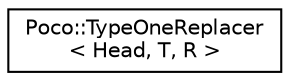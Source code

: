 digraph "Graphical Class Hierarchy"
{
 // LATEX_PDF_SIZE
  edge [fontname="Helvetica",fontsize="10",labelfontname="Helvetica",labelfontsize="10"];
  node [fontname="Helvetica",fontsize="10",shape=record];
  rankdir="LR";
  Node0 [label="Poco::TypeOneReplacer\l\< Head, T, R \>",height=0.2,width=0.4,color="black", fillcolor="white", style="filled",URL="$structPoco_1_1TypeOneReplacer.html",tooltip=" "];
}
